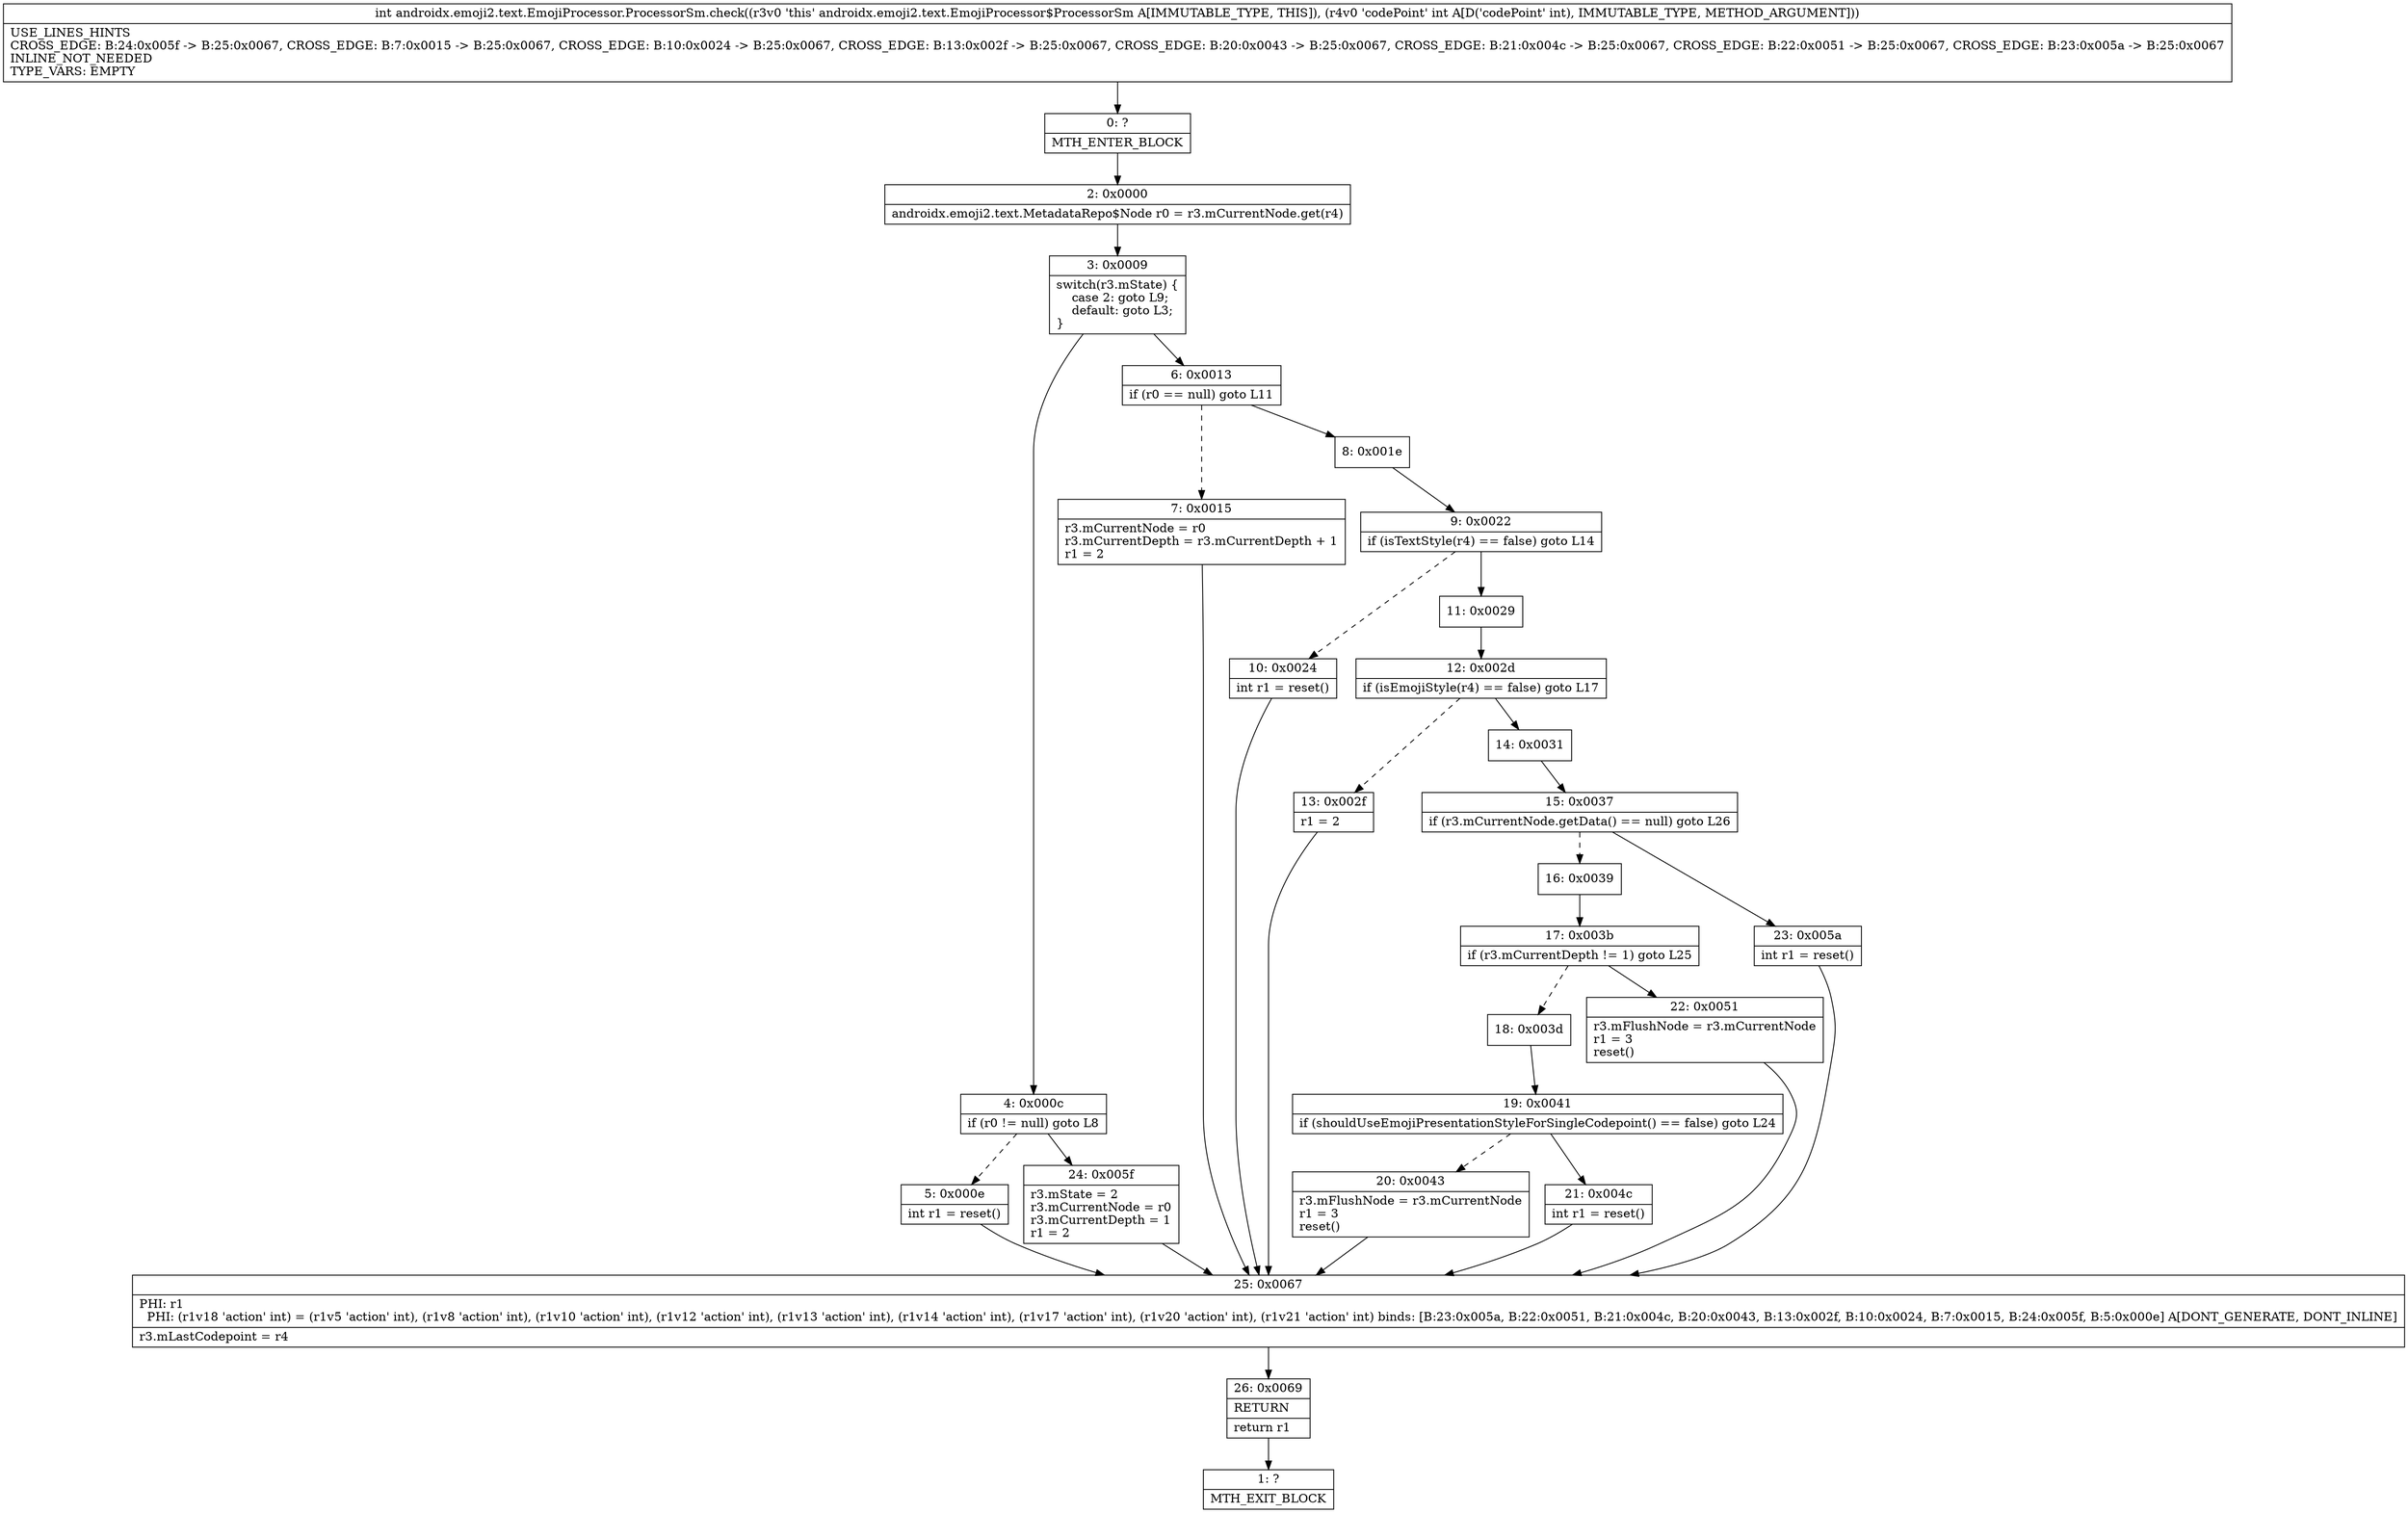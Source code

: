 digraph "CFG forandroidx.emoji2.text.EmojiProcessor.ProcessorSm.check(I)I" {
Node_0 [shape=record,label="{0\:\ ?|MTH_ENTER_BLOCK\l}"];
Node_2 [shape=record,label="{2\:\ 0x0000|androidx.emoji2.text.MetadataRepo$Node r0 = r3.mCurrentNode.get(r4)\l}"];
Node_3 [shape=record,label="{3\:\ 0x0009|switch(r3.mState) \{\l    case 2: goto L9;\l    default: goto L3;\l\}\l}"];
Node_4 [shape=record,label="{4\:\ 0x000c|if (r0 != null) goto L8\l}"];
Node_5 [shape=record,label="{5\:\ 0x000e|int r1 = reset()\l}"];
Node_25 [shape=record,label="{25\:\ 0x0067|PHI: r1 \l  PHI: (r1v18 'action' int) = (r1v5 'action' int), (r1v8 'action' int), (r1v10 'action' int), (r1v12 'action' int), (r1v13 'action' int), (r1v14 'action' int), (r1v17 'action' int), (r1v20 'action' int), (r1v21 'action' int) binds: [B:23:0x005a, B:22:0x0051, B:21:0x004c, B:20:0x0043, B:13:0x002f, B:10:0x0024, B:7:0x0015, B:24:0x005f, B:5:0x000e] A[DONT_GENERATE, DONT_INLINE]\l|r3.mLastCodepoint = r4\l}"];
Node_26 [shape=record,label="{26\:\ 0x0069|RETURN\l|return r1\l}"];
Node_1 [shape=record,label="{1\:\ ?|MTH_EXIT_BLOCK\l}"];
Node_24 [shape=record,label="{24\:\ 0x005f|r3.mState = 2\lr3.mCurrentNode = r0\lr3.mCurrentDepth = 1\lr1 = 2\l}"];
Node_6 [shape=record,label="{6\:\ 0x0013|if (r0 == null) goto L11\l}"];
Node_7 [shape=record,label="{7\:\ 0x0015|r3.mCurrentNode = r0\lr3.mCurrentDepth = r3.mCurrentDepth + 1\lr1 = 2\l}"];
Node_8 [shape=record,label="{8\:\ 0x001e}"];
Node_9 [shape=record,label="{9\:\ 0x0022|if (isTextStyle(r4) == false) goto L14\l}"];
Node_10 [shape=record,label="{10\:\ 0x0024|int r1 = reset()\l}"];
Node_11 [shape=record,label="{11\:\ 0x0029}"];
Node_12 [shape=record,label="{12\:\ 0x002d|if (isEmojiStyle(r4) == false) goto L17\l}"];
Node_13 [shape=record,label="{13\:\ 0x002f|r1 = 2\l}"];
Node_14 [shape=record,label="{14\:\ 0x0031}"];
Node_15 [shape=record,label="{15\:\ 0x0037|if (r3.mCurrentNode.getData() == null) goto L26\l}"];
Node_16 [shape=record,label="{16\:\ 0x0039}"];
Node_17 [shape=record,label="{17\:\ 0x003b|if (r3.mCurrentDepth != 1) goto L25\l}"];
Node_18 [shape=record,label="{18\:\ 0x003d}"];
Node_19 [shape=record,label="{19\:\ 0x0041|if (shouldUseEmojiPresentationStyleForSingleCodepoint() == false) goto L24\l}"];
Node_20 [shape=record,label="{20\:\ 0x0043|r3.mFlushNode = r3.mCurrentNode\lr1 = 3\lreset()\l}"];
Node_21 [shape=record,label="{21\:\ 0x004c|int r1 = reset()\l}"];
Node_22 [shape=record,label="{22\:\ 0x0051|r3.mFlushNode = r3.mCurrentNode\lr1 = 3\lreset()\l}"];
Node_23 [shape=record,label="{23\:\ 0x005a|int r1 = reset()\l}"];
MethodNode[shape=record,label="{int androidx.emoji2.text.EmojiProcessor.ProcessorSm.check((r3v0 'this' androidx.emoji2.text.EmojiProcessor$ProcessorSm A[IMMUTABLE_TYPE, THIS]), (r4v0 'codePoint' int A[D('codePoint' int), IMMUTABLE_TYPE, METHOD_ARGUMENT]))  | USE_LINES_HINTS\lCROSS_EDGE: B:24:0x005f \-\> B:25:0x0067, CROSS_EDGE: B:7:0x0015 \-\> B:25:0x0067, CROSS_EDGE: B:10:0x0024 \-\> B:25:0x0067, CROSS_EDGE: B:13:0x002f \-\> B:25:0x0067, CROSS_EDGE: B:20:0x0043 \-\> B:25:0x0067, CROSS_EDGE: B:21:0x004c \-\> B:25:0x0067, CROSS_EDGE: B:22:0x0051 \-\> B:25:0x0067, CROSS_EDGE: B:23:0x005a \-\> B:25:0x0067\lINLINE_NOT_NEEDED\lTYPE_VARS: EMPTY\l}"];
MethodNode -> Node_0;Node_0 -> Node_2;
Node_2 -> Node_3;
Node_3 -> Node_4;
Node_3 -> Node_6;
Node_4 -> Node_5[style=dashed];
Node_4 -> Node_24;
Node_5 -> Node_25;
Node_25 -> Node_26;
Node_26 -> Node_1;
Node_24 -> Node_25;
Node_6 -> Node_7[style=dashed];
Node_6 -> Node_8;
Node_7 -> Node_25;
Node_8 -> Node_9;
Node_9 -> Node_10[style=dashed];
Node_9 -> Node_11;
Node_10 -> Node_25;
Node_11 -> Node_12;
Node_12 -> Node_13[style=dashed];
Node_12 -> Node_14;
Node_13 -> Node_25;
Node_14 -> Node_15;
Node_15 -> Node_16[style=dashed];
Node_15 -> Node_23;
Node_16 -> Node_17;
Node_17 -> Node_18[style=dashed];
Node_17 -> Node_22;
Node_18 -> Node_19;
Node_19 -> Node_20[style=dashed];
Node_19 -> Node_21;
Node_20 -> Node_25;
Node_21 -> Node_25;
Node_22 -> Node_25;
Node_23 -> Node_25;
}


